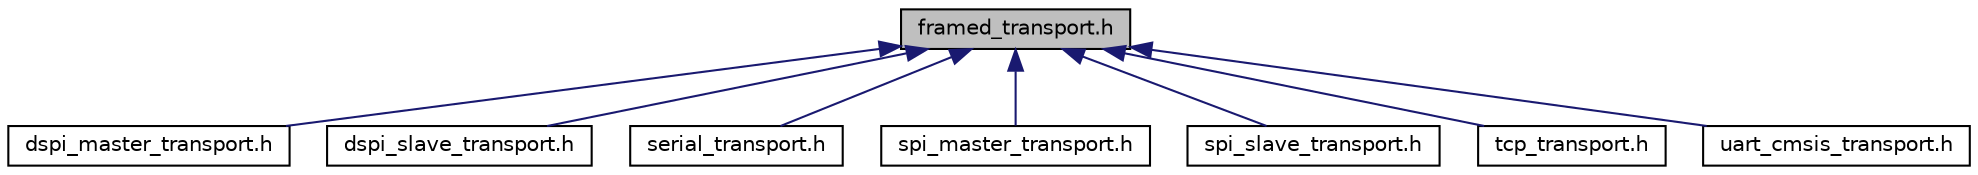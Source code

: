 digraph "framed_transport.h"
{
  edge [fontname="Helvetica",fontsize="10",labelfontname="Helvetica",labelfontsize="10"];
  node [fontname="Helvetica",fontsize="10",shape=record];
  Node1 [label="framed_transport.h",height=0.2,width=0.4,color="black", fillcolor="grey75", style="filled", fontcolor="black"];
  Node1 -> Node2 [dir="back",color="midnightblue",fontsize="10",style="solid",fontname="Helvetica"];
  Node2 [label="dspi_master_transport.h",height=0.2,width=0.4,color="black", fillcolor="white", style="filled",URL="$dspi__master__transport_8h.html"];
  Node1 -> Node3 [dir="back",color="midnightblue",fontsize="10",style="solid",fontname="Helvetica"];
  Node3 [label="dspi_slave_transport.h",height=0.2,width=0.4,color="black", fillcolor="white", style="filled",URL="$dspi__slave__transport_8h.html"];
  Node1 -> Node4 [dir="back",color="midnightblue",fontsize="10",style="solid",fontname="Helvetica"];
  Node4 [label="serial_transport.h",height=0.2,width=0.4,color="black", fillcolor="white", style="filled",URL="$serial__transport_8h.html"];
  Node1 -> Node5 [dir="back",color="midnightblue",fontsize="10",style="solid",fontname="Helvetica"];
  Node5 [label="spi_master_transport.h",height=0.2,width=0.4,color="black", fillcolor="white", style="filled",URL="$spi__master__transport_8h.html"];
  Node1 -> Node6 [dir="back",color="midnightblue",fontsize="10",style="solid",fontname="Helvetica"];
  Node6 [label="spi_slave_transport.h",height=0.2,width=0.4,color="black", fillcolor="white", style="filled",URL="$spi__slave__transport_8h.html"];
  Node1 -> Node7 [dir="back",color="midnightblue",fontsize="10",style="solid",fontname="Helvetica"];
  Node7 [label="tcp_transport.h",height=0.2,width=0.4,color="black", fillcolor="white", style="filled",URL="$tcp__transport_8h.html"];
  Node1 -> Node8 [dir="back",color="midnightblue",fontsize="10",style="solid",fontname="Helvetica"];
  Node8 [label="uart_cmsis_transport.h",height=0.2,width=0.4,color="black", fillcolor="white", style="filled",URL="$uart__cmsis__transport_8h.html"];
}
